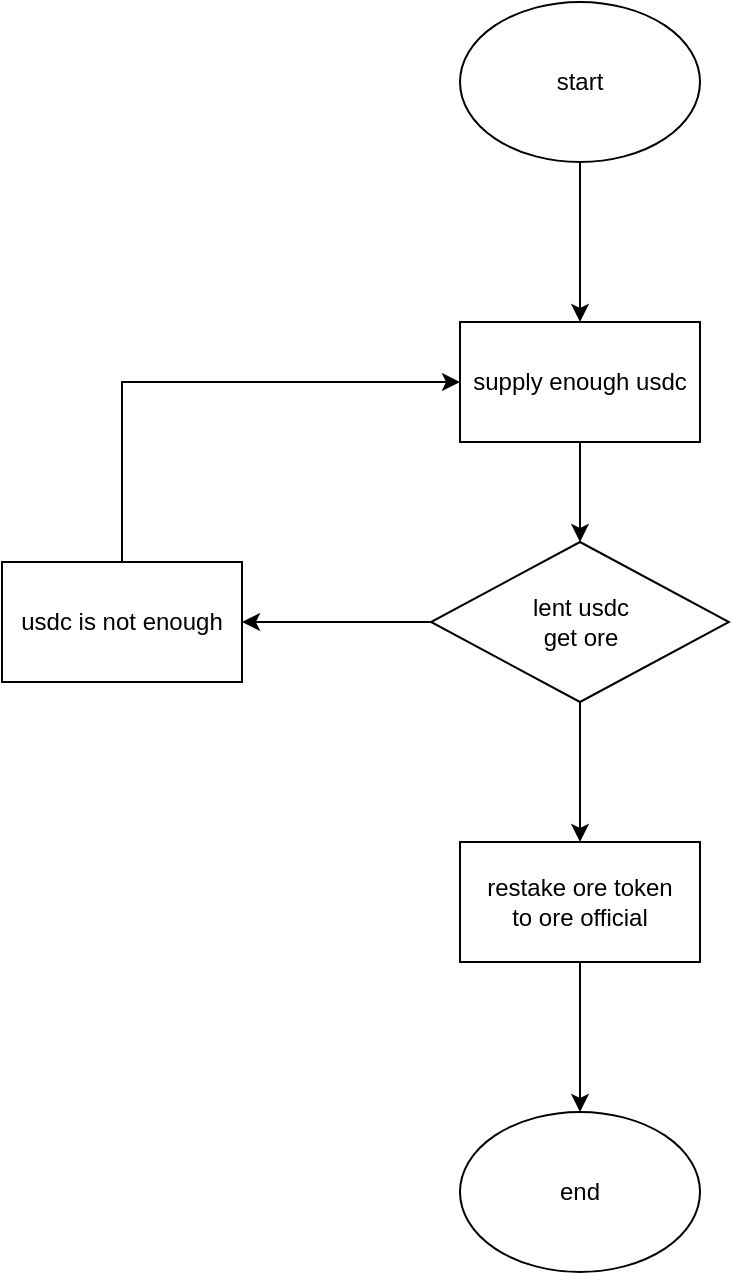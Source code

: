 <mxfile version="27.0.3">
  <diagram name="第 1 页" id="F9QfNPKws5Z9E7l-O0tv">
    <mxGraphModel dx="1213" dy="730" grid="1" gridSize="10" guides="1" tooltips="1" connect="1" arrows="1" fold="1" page="1" pageScale="1" pageWidth="827" pageHeight="1169" math="0" shadow="0">
      <root>
        <mxCell id="0" />
        <mxCell id="1" parent="0" />
        <mxCell id="P88Dps1FK8DmfdaHWinE-45" style="edgeStyle=orthogonalEdgeStyle;rounded=0;orthogonalLoop=1;jettySize=auto;html=1;exitX=0.5;exitY=1;exitDx=0;exitDy=0;entryX=0.5;entryY=0;entryDx=0;entryDy=0;" edge="1" parent="1" source="P88Dps1FK8DmfdaHWinE-6" target="P88Dps1FK8DmfdaHWinE-44">
          <mxGeometry relative="1" as="geometry" />
        </mxCell>
        <mxCell id="P88Dps1FK8DmfdaHWinE-6" value="start" style="ellipse;whiteSpace=wrap;html=1;" vertex="1" parent="1">
          <mxGeometry x="294" y="30" width="120" height="80" as="geometry" />
        </mxCell>
        <mxCell id="P88Dps1FK8DmfdaHWinE-43" value="end" style="ellipse;whiteSpace=wrap;html=1;" vertex="1" parent="1">
          <mxGeometry x="294" y="585" width="120" height="80" as="geometry" />
        </mxCell>
        <mxCell id="P88Dps1FK8DmfdaHWinE-47" style="edgeStyle=orthogonalEdgeStyle;rounded=0;orthogonalLoop=1;jettySize=auto;html=1;entryX=0.5;entryY=0;entryDx=0;entryDy=0;" edge="1" parent="1" source="P88Dps1FK8DmfdaHWinE-44" target="P88Dps1FK8DmfdaHWinE-46">
          <mxGeometry relative="1" as="geometry" />
        </mxCell>
        <mxCell id="P88Dps1FK8DmfdaHWinE-44" value="supply enough usdc" style="rounded=0;whiteSpace=wrap;html=1;" vertex="1" parent="1">
          <mxGeometry x="294" y="190" width="120" height="60" as="geometry" />
        </mxCell>
        <mxCell id="P88Dps1FK8DmfdaHWinE-51" value="" style="edgeStyle=orthogonalEdgeStyle;rounded=0;orthogonalLoop=1;jettySize=auto;html=1;" edge="1" parent="1" source="P88Dps1FK8DmfdaHWinE-46" target="P88Dps1FK8DmfdaHWinE-50">
          <mxGeometry relative="1" as="geometry" />
        </mxCell>
        <mxCell id="P88Dps1FK8DmfdaHWinE-54" value="" style="edgeStyle=orthogonalEdgeStyle;rounded=0;orthogonalLoop=1;jettySize=auto;html=1;" edge="1" parent="1" source="P88Dps1FK8DmfdaHWinE-46" target="P88Dps1FK8DmfdaHWinE-53">
          <mxGeometry relative="1" as="geometry" />
        </mxCell>
        <mxCell id="P88Dps1FK8DmfdaHWinE-46" value="&lt;div&gt;&lt;span style=&quot;background-color: transparent; color: light-dark(rgb(0, 0, 0), rgb(255, 255, 255));&quot;&gt;lent usdc&lt;/span&gt;&lt;/div&gt;&lt;div&gt;get ore&lt;/div&gt;" style="rhombus;whiteSpace=wrap;html=1;" vertex="1" parent="1">
          <mxGeometry x="279.5" y="300" width="149" height="80" as="geometry" />
        </mxCell>
        <mxCell id="P88Dps1FK8DmfdaHWinE-52" style="edgeStyle=orthogonalEdgeStyle;rounded=0;orthogonalLoop=1;jettySize=auto;html=1;exitX=0.5;exitY=0;exitDx=0;exitDy=0;entryX=0;entryY=0.5;entryDx=0;entryDy=0;" edge="1" parent="1" source="P88Dps1FK8DmfdaHWinE-50" target="P88Dps1FK8DmfdaHWinE-44">
          <mxGeometry relative="1" as="geometry" />
        </mxCell>
        <mxCell id="P88Dps1FK8DmfdaHWinE-50" value="usdc&amp;nbsp;is not enough" style="whiteSpace=wrap;html=1;" vertex="1" parent="1">
          <mxGeometry x="65" y="310" width="120" height="60" as="geometry" />
        </mxCell>
        <mxCell id="P88Dps1FK8DmfdaHWinE-56" value="" style="edgeStyle=orthogonalEdgeStyle;rounded=0;orthogonalLoop=1;jettySize=auto;html=1;" edge="1" parent="1" source="P88Dps1FK8DmfdaHWinE-53" target="P88Dps1FK8DmfdaHWinE-43">
          <mxGeometry relative="1" as="geometry" />
        </mxCell>
        <mxCell id="P88Dps1FK8DmfdaHWinE-53" value="restake ore token to&amp;nbsp;&lt;span style=&quot;background-color: transparent;&quot;&gt;ore official&lt;/span&gt;" style="whiteSpace=wrap;html=1;" vertex="1" parent="1">
          <mxGeometry x="294" y="450" width="120" height="60" as="geometry" />
        </mxCell>
      </root>
    </mxGraphModel>
  </diagram>
</mxfile>
